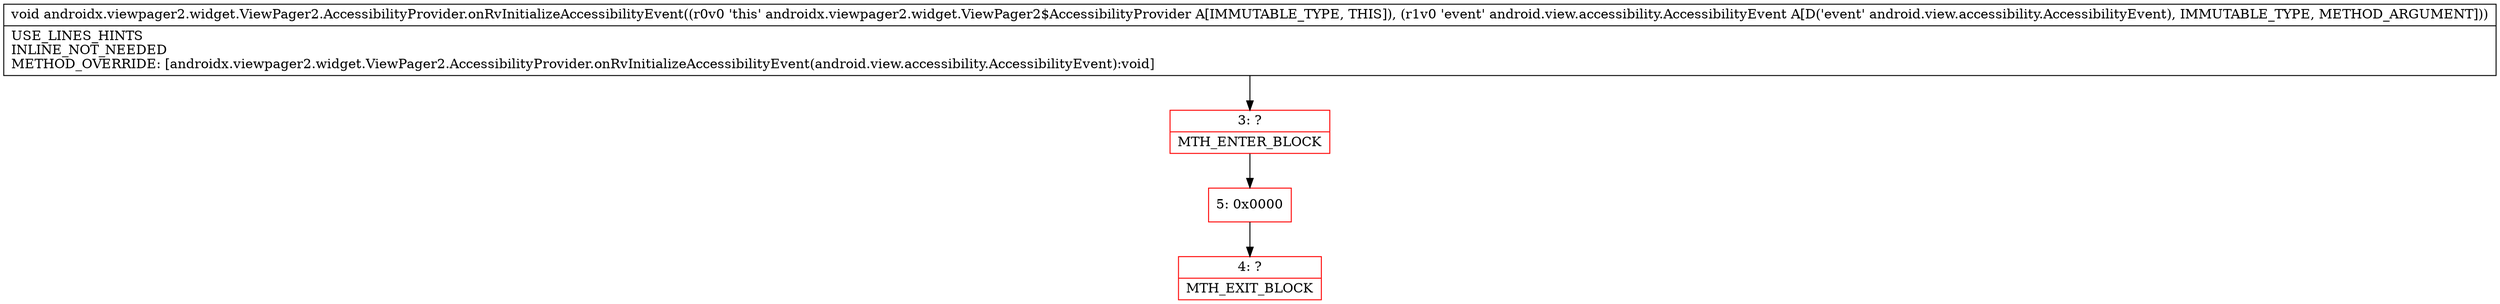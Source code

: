 digraph "CFG forandroidx.viewpager2.widget.ViewPager2.AccessibilityProvider.onRvInitializeAccessibilityEvent(Landroid\/view\/accessibility\/AccessibilityEvent;)V" {
subgraph cluster_Region_1721560773 {
label = "R(0)";
node [shape=record,color=blue];
}
Node_3 [shape=record,color=red,label="{3\:\ ?|MTH_ENTER_BLOCK\l}"];
Node_5 [shape=record,color=red,label="{5\:\ 0x0000}"];
Node_4 [shape=record,color=red,label="{4\:\ ?|MTH_EXIT_BLOCK\l}"];
MethodNode[shape=record,label="{void androidx.viewpager2.widget.ViewPager2.AccessibilityProvider.onRvInitializeAccessibilityEvent((r0v0 'this' androidx.viewpager2.widget.ViewPager2$AccessibilityProvider A[IMMUTABLE_TYPE, THIS]), (r1v0 'event' android.view.accessibility.AccessibilityEvent A[D('event' android.view.accessibility.AccessibilityEvent), IMMUTABLE_TYPE, METHOD_ARGUMENT]))  | USE_LINES_HINTS\lINLINE_NOT_NEEDED\lMETHOD_OVERRIDE: [androidx.viewpager2.widget.ViewPager2.AccessibilityProvider.onRvInitializeAccessibilityEvent(android.view.accessibility.AccessibilityEvent):void]\l}"];
MethodNode -> Node_3;Node_3 -> Node_5;
Node_5 -> Node_4;
}

